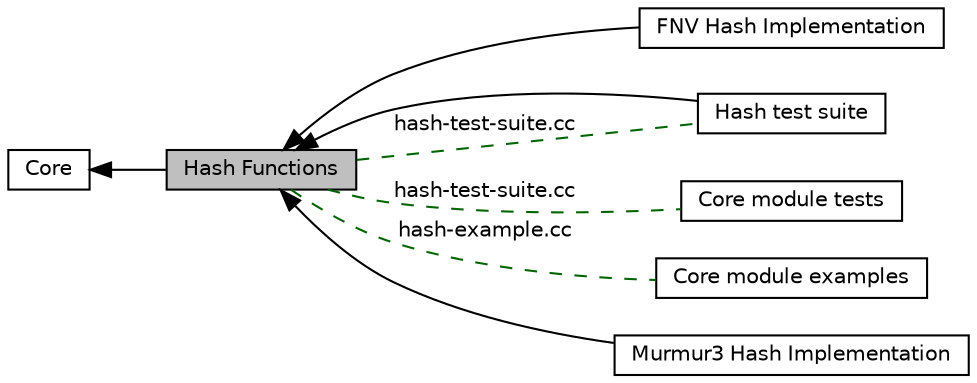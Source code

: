 digraph "Hash Functions"
{
  edge [fontname="Helvetica",fontsize="10",labelfontname="Helvetica",labelfontsize="10"];
  node [fontname="Helvetica",fontsize="10",shape=box];
  rankdir=LR;
  Node3 [label="FNV Hash Implementation",height=0.2,width=0.4,color="black", fillcolor="white", style="filled",URL="$group__hash__fnv.html",tooltip=" "];
  Node4 [label="Hash test suite",height=0.2,width=0.4,color="black", fillcolor="white", style="filled",URL="$group__hash-tests.html",tooltip=" "];
  Node7 [label="Core module tests",height=0.2,width=0.4,color="black", fillcolor="white", style="filled",URL="$group__core-tests.html",tooltip="TestSuites for the Core module."];
  Node6 [label="Core module examples",height=0.2,width=0.4,color="black", fillcolor="white", style="filled",URL="$group__core-examples.html",tooltip="Programs which illustrate use of core module functionality."];
  Node1 [label="Hash Functions",height=0.2,width=0.4,color="black", fillcolor="grey75", style="filled", fontcolor="black",tooltip="Generic Hash function interface."];
  Node5 [label="Murmur3 Hash Implementation",height=0.2,width=0.4,color="black", fillcolor="white", style="filled",URL="$group__hash__murmur3.html",tooltip=" "];
  Node2 [label="Core",height=0.2,width=0.4,color="black", fillcolor="white", style="filled",URL="$group__core.html",tooltip="The \"core\" module contains:"];
  Node2->Node1 [shape=plaintext, dir="back", style="solid"];
  Node1->Node3 [shape=plaintext, dir="back", style="solid"];
  Node1->Node4 [shape=plaintext, dir="back", style="solid"];
  Node1->Node5 [shape=plaintext, dir="back", style="solid"];
  Node1->Node6 [shape=plaintext, label="hash-example.cc", color="darkgreen", dir="none", style="dashed"];
  Node1->Node7 [shape=plaintext, label="hash-test-suite.cc", color="darkgreen", dir="none", style="dashed"];
  Node1->Node4 [shape=plaintext, label="hash-test-suite.cc", color="darkgreen", dir="none", style="dashed"];
}
